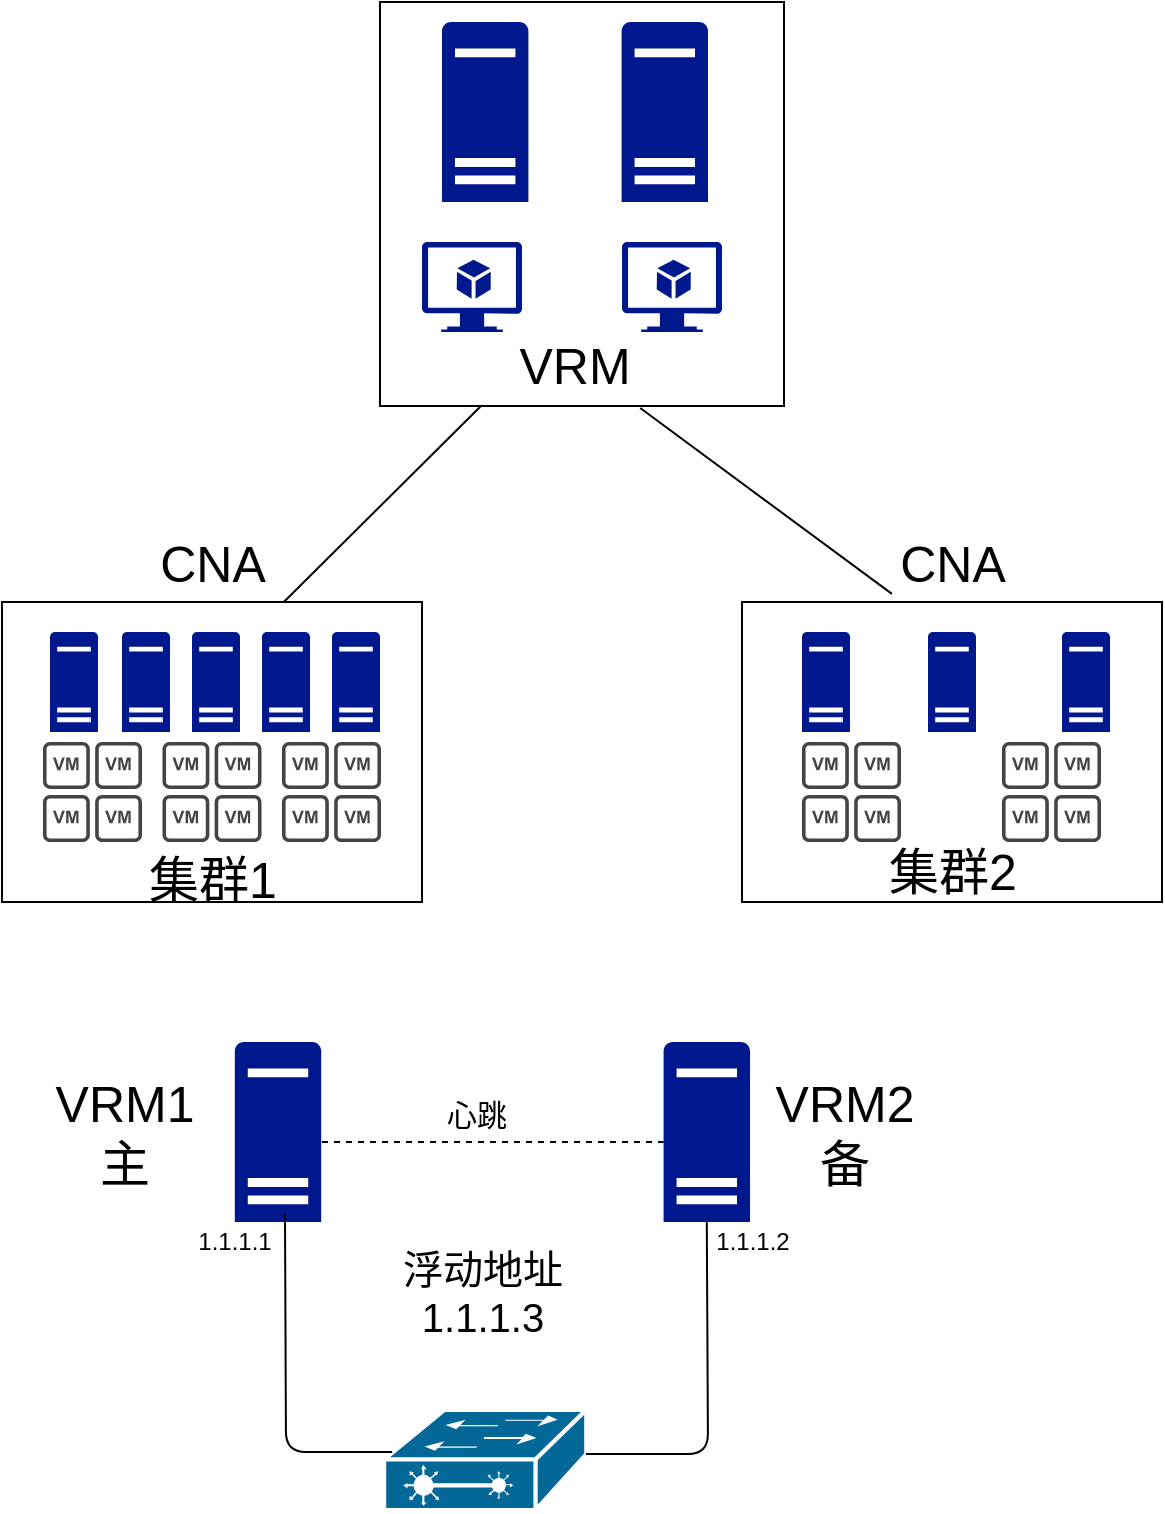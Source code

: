 <mxfile version="13.1.14" type="github">
  <diagram id="N4XKAe0evmiGF1OXxbqd" name="第 1 页">
    <mxGraphModel dx="868" dy="450" grid="1" gridSize="10" guides="1" tooltips="1" connect="1" arrows="1" fold="1" page="1" pageScale="1" pageWidth="827" pageHeight="1169" math="0" shadow="0">
      <root>
        <mxCell id="0" />
        <mxCell id="1" parent="0" />
        <mxCell id="RbAn3gU3g-aYpH11nwkH-1" value="" style="whiteSpace=wrap;html=1;aspect=fixed;" parent="1" vertex="1">
          <mxGeometry x="349" y="60" width="202" height="202" as="geometry" />
        </mxCell>
        <mxCell id="RbAn3gU3g-aYpH11nwkH-2" value="" style="aspect=fixed;pointerEvents=1;shadow=0;dashed=0;html=1;strokeColor=none;labelPosition=center;verticalLabelPosition=bottom;verticalAlign=top;align=center;fillColor=#00188D;shape=mxgraph.mscae.enterprise.server_generic" parent="1" vertex="1">
          <mxGeometry x="380" y="70" width="43.2" height="90" as="geometry" />
        </mxCell>
        <mxCell id="RbAn3gU3g-aYpH11nwkH-3" value="" style="aspect=fixed;pointerEvents=1;shadow=0;dashed=0;html=1;strokeColor=none;labelPosition=center;verticalLabelPosition=bottom;verticalAlign=top;align=center;fillColor=#00188D;shape=mxgraph.azure.virtual_machine_feature" parent="1" vertex="1">
          <mxGeometry x="370" y="180" width="50" height="45" as="geometry" />
        </mxCell>
        <mxCell id="RbAn3gU3g-aYpH11nwkH-4" value="" style="aspect=fixed;pointerEvents=1;shadow=0;dashed=0;html=1;strokeColor=none;labelPosition=center;verticalLabelPosition=bottom;verticalAlign=top;align=center;fillColor=#00188D;shape=mxgraph.mscae.enterprise.server_generic" parent="1" vertex="1">
          <mxGeometry x="469.8" y="70" width="43.2" height="90" as="geometry" />
        </mxCell>
        <mxCell id="RbAn3gU3g-aYpH11nwkH-5" value="" style="aspect=fixed;pointerEvents=1;shadow=0;dashed=0;html=1;strokeColor=none;labelPosition=center;verticalLabelPosition=bottom;verticalAlign=top;align=center;fillColor=#00188D;shape=mxgraph.azure.virtual_machine_feature" parent="1" vertex="1">
          <mxGeometry x="470" y="180" width="50" height="45" as="geometry" />
        </mxCell>
        <mxCell id="RbAn3gU3g-aYpH11nwkH-6" value="&lt;font style=&quot;font-size: 25px&quot;&gt;VRM&lt;/font&gt;" style="text;html=1;resizable=0;autosize=1;align=center;verticalAlign=middle;points=[];fillColor=none;strokeColor=none;rounded=0;" parent="1" vertex="1">
          <mxGeometry x="411" y="231" width="70" height="20" as="geometry" />
        </mxCell>
        <mxCell id="RbAn3gU3g-aYpH11nwkH-7" value="" style="rounded=0;whiteSpace=wrap;html=1;" parent="1" vertex="1">
          <mxGeometry x="160" y="360" width="210" height="150" as="geometry" />
        </mxCell>
        <mxCell id="RbAn3gU3g-aYpH11nwkH-8" value="" style="aspect=fixed;pointerEvents=1;shadow=0;dashed=0;html=1;strokeColor=none;labelPosition=center;verticalLabelPosition=bottom;verticalAlign=top;align=center;fillColor=#00188D;shape=mxgraph.mscae.enterprise.server_generic" parent="1" vertex="1">
          <mxGeometry x="184" y="375" width="24" height="50" as="geometry" />
        </mxCell>
        <mxCell id="RbAn3gU3g-aYpH11nwkH-9" value="" style="aspect=fixed;pointerEvents=1;shadow=0;dashed=0;html=1;strokeColor=none;labelPosition=center;verticalLabelPosition=bottom;verticalAlign=top;align=center;fillColor=#00188D;shape=mxgraph.mscae.enterprise.server_generic" parent="1" vertex="1">
          <mxGeometry x="220" y="375" width="24" height="50" as="geometry" />
        </mxCell>
        <mxCell id="RbAn3gU3g-aYpH11nwkH-10" value="" style="aspect=fixed;pointerEvents=1;shadow=0;dashed=0;html=1;strokeColor=none;labelPosition=center;verticalLabelPosition=bottom;verticalAlign=top;align=center;fillColor=#00188D;shape=mxgraph.mscae.enterprise.server_generic" parent="1" vertex="1">
          <mxGeometry x="255" y="375" width="24" height="50" as="geometry" />
        </mxCell>
        <mxCell id="RbAn3gU3g-aYpH11nwkH-11" value="" style="aspect=fixed;pointerEvents=1;shadow=0;dashed=0;html=1;strokeColor=none;labelPosition=center;verticalLabelPosition=bottom;verticalAlign=top;align=center;fillColor=#00188D;shape=mxgraph.mscae.enterprise.server_generic" parent="1" vertex="1">
          <mxGeometry x="290" y="375" width="24" height="50" as="geometry" />
        </mxCell>
        <mxCell id="RbAn3gU3g-aYpH11nwkH-12" value="" style="aspect=fixed;pointerEvents=1;shadow=0;dashed=0;html=1;strokeColor=none;labelPosition=center;verticalLabelPosition=bottom;verticalAlign=top;align=center;fillColor=#00188D;shape=mxgraph.mscae.enterprise.server_generic" parent="1" vertex="1">
          <mxGeometry x="325" y="375" width="24" height="50" as="geometry" />
        </mxCell>
        <mxCell id="RbAn3gU3g-aYpH11nwkH-13" value="&lt;font style=&quot;font-size: 25px&quot;&gt;CNA&lt;/font&gt;" style="text;html=1;resizable=0;autosize=1;align=center;verticalAlign=middle;points=[];fillColor=none;strokeColor=none;rounded=0;" parent="1" vertex="1">
          <mxGeometry x="230" y="330" width="70" height="20" as="geometry" />
        </mxCell>
        <mxCell id="RbAn3gU3g-aYpH11nwkH-14" value="&lt;span style=&quot;font-size: 25px&quot;&gt;集群1&lt;/span&gt;" style="text;html=1;resizable=0;autosize=1;align=center;verticalAlign=middle;points=[];fillColor=none;strokeColor=none;rounded=0;" parent="1" vertex="1">
          <mxGeometry x="225" y="488" width="80" height="20" as="geometry" />
        </mxCell>
        <mxCell id="RbAn3gU3g-aYpH11nwkH-15" value="" style="rounded=0;whiteSpace=wrap;html=1;" parent="1" vertex="1">
          <mxGeometry x="530" y="360" width="210" height="150" as="geometry" />
        </mxCell>
        <mxCell id="RbAn3gU3g-aYpH11nwkH-16" value="" style="aspect=fixed;pointerEvents=1;shadow=0;dashed=0;html=1;strokeColor=none;labelPosition=center;verticalLabelPosition=bottom;verticalAlign=top;align=center;fillColor=#00188D;shape=mxgraph.mscae.enterprise.server_generic" parent="1" vertex="1">
          <mxGeometry x="560" y="375" width="24" height="50" as="geometry" />
        </mxCell>
        <mxCell id="RbAn3gU3g-aYpH11nwkH-17" value="" style="aspect=fixed;pointerEvents=1;shadow=0;dashed=0;html=1;strokeColor=none;labelPosition=center;verticalLabelPosition=bottom;verticalAlign=top;align=center;fillColor=#00188D;shape=mxgraph.mscae.enterprise.server_generic" parent="1" vertex="1">
          <mxGeometry x="623" y="375" width="24" height="50" as="geometry" />
        </mxCell>
        <mxCell id="RbAn3gU3g-aYpH11nwkH-18" value="" style="aspect=fixed;pointerEvents=1;shadow=0;dashed=0;html=1;strokeColor=none;labelPosition=center;verticalLabelPosition=bottom;verticalAlign=top;align=center;fillColor=#00188D;shape=mxgraph.mscae.enterprise.server_generic" parent="1" vertex="1">
          <mxGeometry x="690" y="375" width="24" height="50" as="geometry" />
        </mxCell>
        <mxCell id="RbAn3gU3g-aYpH11nwkH-19" value="&lt;font style=&quot;font-size: 25px&quot;&gt;CNA&lt;/font&gt;" style="text;html=1;resizable=0;autosize=1;align=center;verticalAlign=middle;points=[];fillColor=none;strokeColor=none;rounded=0;" parent="1" vertex="1">
          <mxGeometry x="600" y="330" width="70" height="20" as="geometry" />
        </mxCell>
        <mxCell id="RbAn3gU3g-aYpH11nwkH-20" value="&lt;span style=&quot;font-size: 25px&quot;&gt;集群2&lt;/span&gt;" style="text;html=1;resizable=0;autosize=1;align=center;verticalAlign=middle;points=[];fillColor=none;strokeColor=none;rounded=0;" parent="1" vertex="1">
          <mxGeometry x="595" y="484" width="80" height="20" as="geometry" />
        </mxCell>
        <mxCell id="RbAn3gU3g-aYpH11nwkH-21" value="" style="pointerEvents=1;shadow=0;dashed=0;html=1;strokeColor=none;fillColor=#434445;aspect=fixed;labelPosition=center;verticalLabelPosition=bottom;verticalAlign=top;align=center;outlineConnect=0;shape=mxgraph.vvd.vm_group;" parent="1" vertex="1">
          <mxGeometry x="180.5" y="430" width="49.5" height="50" as="geometry" />
        </mxCell>
        <mxCell id="RbAn3gU3g-aYpH11nwkH-22" value="" style="pointerEvents=1;shadow=0;dashed=0;html=1;strokeColor=none;fillColor=#434445;aspect=fixed;labelPosition=center;verticalLabelPosition=bottom;verticalAlign=top;align=center;outlineConnect=0;shape=mxgraph.vvd.vm_group;" parent="1" vertex="1">
          <mxGeometry x="240.25" y="430" width="49.5" height="50" as="geometry" />
        </mxCell>
        <mxCell id="RbAn3gU3g-aYpH11nwkH-23" value="" style="pointerEvents=1;shadow=0;dashed=0;html=1;strokeColor=none;fillColor=#434445;aspect=fixed;labelPosition=center;verticalLabelPosition=bottom;verticalAlign=top;align=center;outlineConnect=0;shape=mxgraph.vvd.vm_group;" parent="1" vertex="1">
          <mxGeometry x="300" y="430" width="49.5" height="50" as="geometry" />
        </mxCell>
        <mxCell id="RbAn3gU3g-aYpH11nwkH-24" value="" style="pointerEvents=1;shadow=0;dashed=0;html=1;strokeColor=none;fillColor=#434445;aspect=fixed;labelPosition=center;verticalLabelPosition=bottom;verticalAlign=top;align=center;outlineConnect=0;shape=mxgraph.vvd.vm_group;" parent="1" vertex="1">
          <mxGeometry x="560" y="430" width="49.5" height="50" as="geometry" />
        </mxCell>
        <mxCell id="RbAn3gU3g-aYpH11nwkH-25" value="" style="pointerEvents=1;shadow=0;dashed=0;html=1;strokeColor=none;fillColor=#434445;aspect=fixed;labelPosition=center;verticalLabelPosition=bottom;verticalAlign=top;align=center;outlineConnect=0;shape=mxgraph.vvd.vm_group;" parent="1" vertex="1">
          <mxGeometry x="660" y="430" width="49.5" height="50" as="geometry" />
        </mxCell>
        <mxCell id="RbAn3gU3g-aYpH11nwkH-26" value="" style="endArrow=none;html=1;entryX=0.25;entryY=1;entryDx=0;entryDy=0;exitX=0.671;exitY=0;exitDx=0;exitDy=0;exitPerimeter=0;" parent="1" source="RbAn3gU3g-aYpH11nwkH-7" target="RbAn3gU3g-aYpH11nwkH-1" edge="1">
          <mxGeometry width="50" height="50" relative="1" as="geometry">
            <mxPoint x="420" y="320" as="sourcePoint" />
            <mxPoint x="460" y="270" as="targetPoint" />
          </mxGeometry>
        </mxCell>
        <mxCell id="RbAn3gU3g-aYpH11nwkH-27" value="" style="endArrow=none;html=1;entryX=0.644;entryY=1.005;entryDx=0;entryDy=0;entryPerimeter=0;exitX=0.357;exitY=-0.027;exitDx=0;exitDy=0;exitPerimeter=0;" parent="1" source="RbAn3gU3g-aYpH11nwkH-15" target="RbAn3gU3g-aYpH11nwkH-1" edge="1">
          <mxGeometry width="50" height="50" relative="1" as="geometry">
            <mxPoint x="420" y="320" as="sourcePoint" />
            <mxPoint x="470" y="270" as="targetPoint" />
          </mxGeometry>
        </mxCell>
        <mxCell id="RbAn3gU3g-aYpH11nwkH-28" value="" style="aspect=fixed;pointerEvents=1;shadow=0;dashed=0;html=1;strokeColor=none;labelPosition=center;verticalLabelPosition=bottom;verticalAlign=top;align=center;fillColor=#00188D;shape=mxgraph.mscae.enterprise.server_generic" parent="1" vertex="1">
          <mxGeometry x="276.4" y="580" width="43.2" height="90" as="geometry" />
        </mxCell>
        <mxCell id="RbAn3gU3g-aYpH11nwkH-29" value="" style="aspect=fixed;pointerEvents=1;shadow=0;dashed=0;html=1;strokeColor=none;labelPosition=center;verticalLabelPosition=bottom;verticalAlign=top;align=center;fillColor=#00188D;shape=mxgraph.mscae.enterprise.server_generic" parent="1" vertex="1">
          <mxGeometry x="490.8" y="580" width="43.2" height="90" as="geometry" />
        </mxCell>
        <mxCell id="RbAn3gU3g-aYpH11nwkH-30" value="&lt;font style=&quot;font-size: 25px&quot;&gt;VRM1&lt;br&gt;主&lt;br&gt;&lt;/font&gt;" style="text;html=1;resizable=0;autosize=1;align=center;verticalAlign=middle;points=[];fillColor=none;strokeColor=none;rounded=0;" parent="1" vertex="1">
          <mxGeometry x="181" y="605" width="80" height="40" as="geometry" />
        </mxCell>
        <mxCell id="RbAn3gU3g-aYpH11nwkH-31" value="&lt;font style=&quot;font-size: 25px&quot;&gt;VRM2&lt;br&gt;备&lt;br&gt;&lt;/font&gt;" style="text;html=1;resizable=0;autosize=1;align=center;verticalAlign=middle;points=[];fillColor=none;strokeColor=none;rounded=0;" parent="1" vertex="1">
          <mxGeometry x="541" y="605" width="80" height="40" as="geometry" />
        </mxCell>
        <mxCell id="RbAn3gU3g-aYpH11nwkH-32" value="" style="shape=mxgraph.cisco.switches.layer_2_remote_switch;html=1;pointerEvents=1;dashed=0;fillColor=#036897;strokeColor=#ffffff;strokeWidth=2;verticalLabelPosition=bottom;verticalAlign=top;align=center;outlineConnect=0;" parent="1" vertex="1">
          <mxGeometry x="351.1" y="764" width="101" height="50" as="geometry" />
        </mxCell>
        <mxCell id="RbAn3gU3g-aYpH11nwkH-33" value="1.1.1.1" style="text;html=1;align=center;verticalAlign=middle;resizable=0;points=[];autosize=1;" parent="1" vertex="1">
          <mxGeometry x="250.75" y="670" width="50" height="20" as="geometry" />
        </mxCell>
        <mxCell id="RbAn3gU3g-aYpH11nwkH-34" value="" style="endArrow=none;html=1;entryX=0.5;entryY=1;entryDx=0;entryDy=0;entryPerimeter=0;" parent="1" target="RbAn3gU3g-aYpH11nwkH-29" edge="1">
          <mxGeometry width="50" height="50" relative="1" as="geometry">
            <mxPoint x="452" y="786" as="sourcePoint" />
            <mxPoint x="512.4" y="676" as="targetPoint" />
            <Array as="points">
              <mxPoint x="513" y="786" />
            </Array>
          </mxGeometry>
        </mxCell>
        <mxCell id="RbAn3gU3g-aYpH11nwkH-35" value="" style="endArrow=none;html=1;exitX=0;exitY=0.5;exitDx=0;exitDy=0;exitPerimeter=0;" parent="1" edge="1">
          <mxGeometry width="50" height="50" relative="1" as="geometry">
            <mxPoint x="355.1" y="785" as="sourcePoint" />
            <mxPoint x="301.5" y="666" as="targetPoint" />
            <Array as="points">
              <mxPoint x="334" y="785" />
              <mxPoint x="302" y="785" />
            </Array>
          </mxGeometry>
        </mxCell>
        <mxCell id="RbAn3gU3g-aYpH11nwkH-36" value="1.1.1.2" style="text;html=1;align=center;verticalAlign=middle;resizable=0;points=[];autosize=1;" parent="1" vertex="1">
          <mxGeometry x="510" y="670" width="50" height="20" as="geometry" />
        </mxCell>
        <mxCell id="RbAn3gU3g-aYpH11nwkH-37" value="&lt;font style=&quot;font-size: 20px&quot;&gt;浮动地址&lt;br&gt;1.1.1.3&lt;/font&gt;" style="text;html=1;align=center;verticalAlign=middle;resizable=0;points=[];autosize=1;" parent="1" vertex="1">
          <mxGeometry x="350" y="685" width="100" height="40" as="geometry" />
        </mxCell>
        <mxCell id="RbAn3gU3g-aYpH11nwkH-38" value="" style="endArrow=none;dashed=1;html=1;entryX=0;entryY=0.556;entryDx=0;entryDy=0;entryPerimeter=0;" parent="1" target="RbAn3gU3g-aYpH11nwkH-29" edge="1">
          <mxGeometry width="50" height="50" relative="1" as="geometry">
            <mxPoint x="320" y="630" as="sourcePoint" />
            <mxPoint x="370" y="580" as="targetPoint" />
          </mxGeometry>
        </mxCell>
        <mxCell id="RbAn3gU3g-aYpH11nwkH-39" value="&lt;font style=&quot;font-size: 15px&quot;&gt;心跳&lt;/font&gt;" style="text;html=1;align=center;verticalAlign=middle;resizable=0;points=[];autosize=1;" parent="1" vertex="1">
          <mxGeometry x="372" y="606" width="50" height="20" as="geometry" />
        </mxCell>
      </root>
    </mxGraphModel>
  </diagram>
</mxfile>
